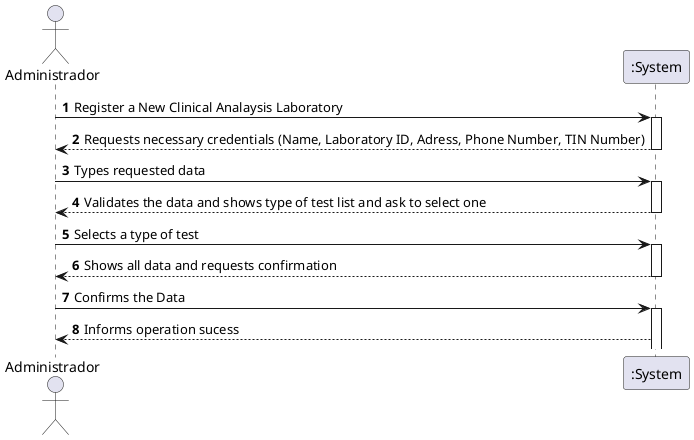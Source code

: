 @startuml
autonumber
'hide footbox
actor "Administrador" as ADMIN

participant ":System" as SYSTEM

ADMIN -> SYSTEM : Register a New Clinical Analaysis Laboratory
activate SYSTEM
SYSTEM --> ADMIN : Requests necessary credentials (Name, Laboratory ID, Adress, Phone Number, TIN Number)
deactivate SYSTEM

ADMIN -> SYSTEM : Types requested data
activate SYSTEM
SYSTEM --> ADMIN : Validates the data and shows type of test list and ask to select one
deactivate SYSTEM

ADMIN -> SYSTEM : Selects a type of test
activate SYSTEM
SYSTEM --> ADMIN : Shows all data and requests confirmation
deactivate SYSTEM
ADMIN -> SYSTEM : Confirms the Data
activate SYSTEM
SYSTEM --> ADMIN : Informs operation sucess

@enduml